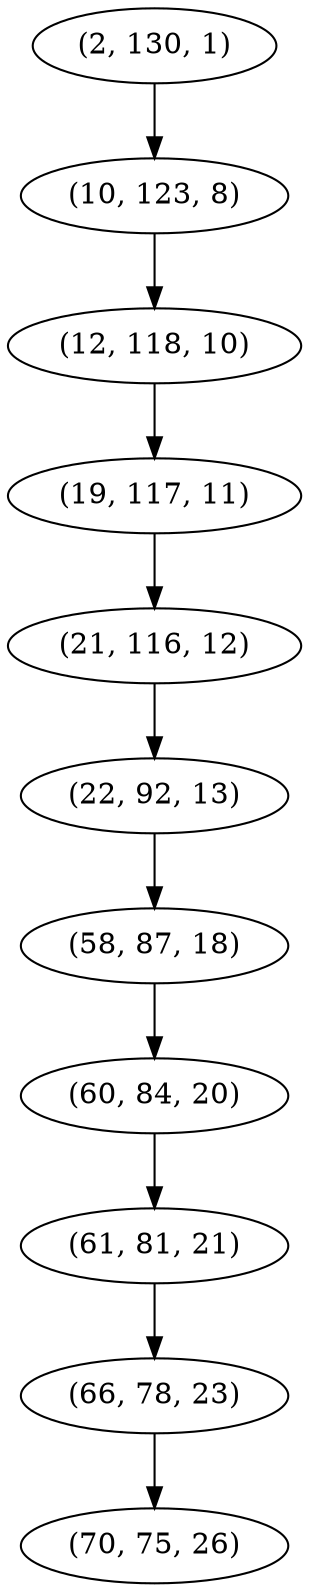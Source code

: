 digraph tree {
    "(2, 130, 1)";
    "(10, 123, 8)";
    "(12, 118, 10)";
    "(19, 117, 11)";
    "(21, 116, 12)";
    "(22, 92, 13)";
    "(58, 87, 18)";
    "(60, 84, 20)";
    "(61, 81, 21)";
    "(66, 78, 23)";
    "(70, 75, 26)";
    "(2, 130, 1)" -> "(10, 123, 8)";
    "(10, 123, 8)" -> "(12, 118, 10)";
    "(12, 118, 10)" -> "(19, 117, 11)";
    "(19, 117, 11)" -> "(21, 116, 12)";
    "(21, 116, 12)" -> "(22, 92, 13)";
    "(22, 92, 13)" -> "(58, 87, 18)";
    "(58, 87, 18)" -> "(60, 84, 20)";
    "(60, 84, 20)" -> "(61, 81, 21)";
    "(61, 81, 21)" -> "(66, 78, 23)";
    "(66, 78, 23)" -> "(70, 75, 26)";
}
